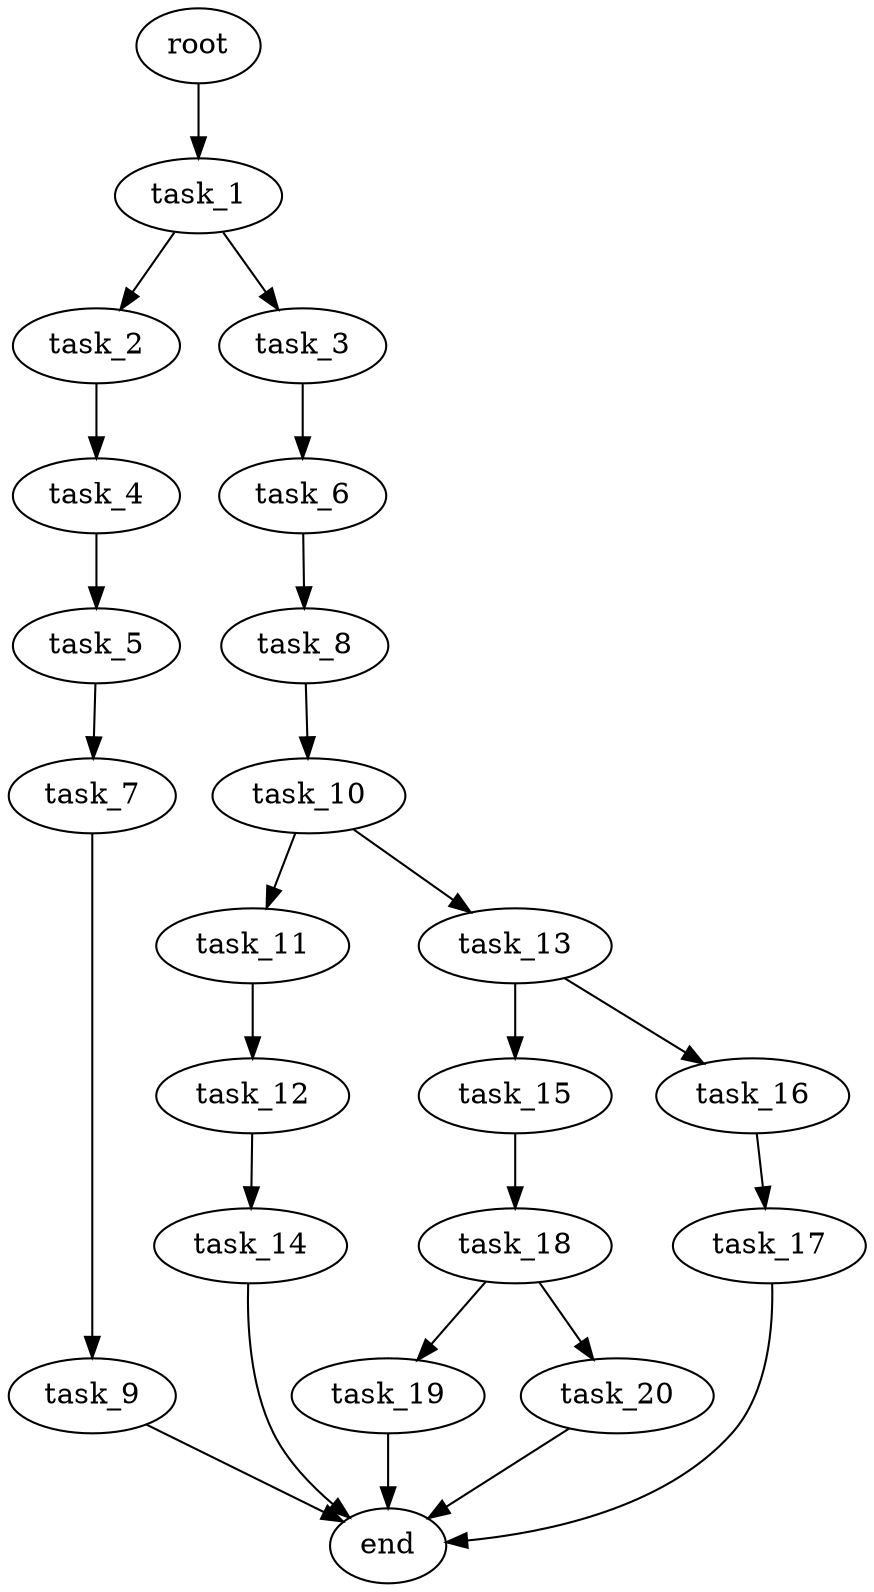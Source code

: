 digraph G {
  root [size="0.000000e+00"];
  task_1 [size="8.247073e+10"];
  task_2 [size="4.818996e+10"];
  task_3 [size="8.065078e+10"];
  task_4 [size="7.465847e+10"];
  task_5 [size="3.387814e+10"];
  task_6 [size="1.152582e+10"];
  task_7 [size="9.628970e+10"];
  task_8 [size="1.408429e+10"];
  task_9 [size="9.665036e+10"];
  task_10 [size="8.601546e+10"];
  task_11 [size="7.242443e+10"];
  task_12 [size="9.799442e+10"];
  task_13 [size="9.672730e+10"];
  task_14 [size="8.046072e+10"];
  task_15 [size="3.658385e+10"];
  task_16 [size="7.907029e+10"];
  task_17 [size="1.401726e+09"];
  task_18 [size="5.366187e+10"];
  task_19 [size="4.548405e+10"];
  task_20 [size="6.728611e+10"];
  end [size="0.000000e+00"];

  root -> task_1 [size="1.000000e-12"];
  task_1 -> task_2 [size="4.818996e+08"];
  task_1 -> task_3 [size="8.065078e+08"];
  task_2 -> task_4 [size="7.465847e+08"];
  task_3 -> task_6 [size="1.152582e+08"];
  task_4 -> task_5 [size="3.387814e+08"];
  task_5 -> task_7 [size="9.628970e+08"];
  task_6 -> task_8 [size="1.408429e+08"];
  task_7 -> task_9 [size="9.665036e+08"];
  task_8 -> task_10 [size="8.601546e+08"];
  task_9 -> end [size="1.000000e-12"];
  task_10 -> task_11 [size="7.242443e+08"];
  task_10 -> task_13 [size="9.672730e+08"];
  task_11 -> task_12 [size="9.799442e+08"];
  task_12 -> task_14 [size="8.046072e+08"];
  task_13 -> task_15 [size="3.658385e+08"];
  task_13 -> task_16 [size="7.907029e+08"];
  task_14 -> end [size="1.000000e-12"];
  task_15 -> task_18 [size="5.366187e+08"];
  task_16 -> task_17 [size="1.401726e+07"];
  task_17 -> end [size="1.000000e-12"];
  task_18 -> task_19 [size="4.548405e+08"];
  task_18 -> task_20 [size="6.728611e+08"];
  task_19 -> end [size="1.000000e-12"];
  task_20 -> end [size="1.000000e-12"];
}
